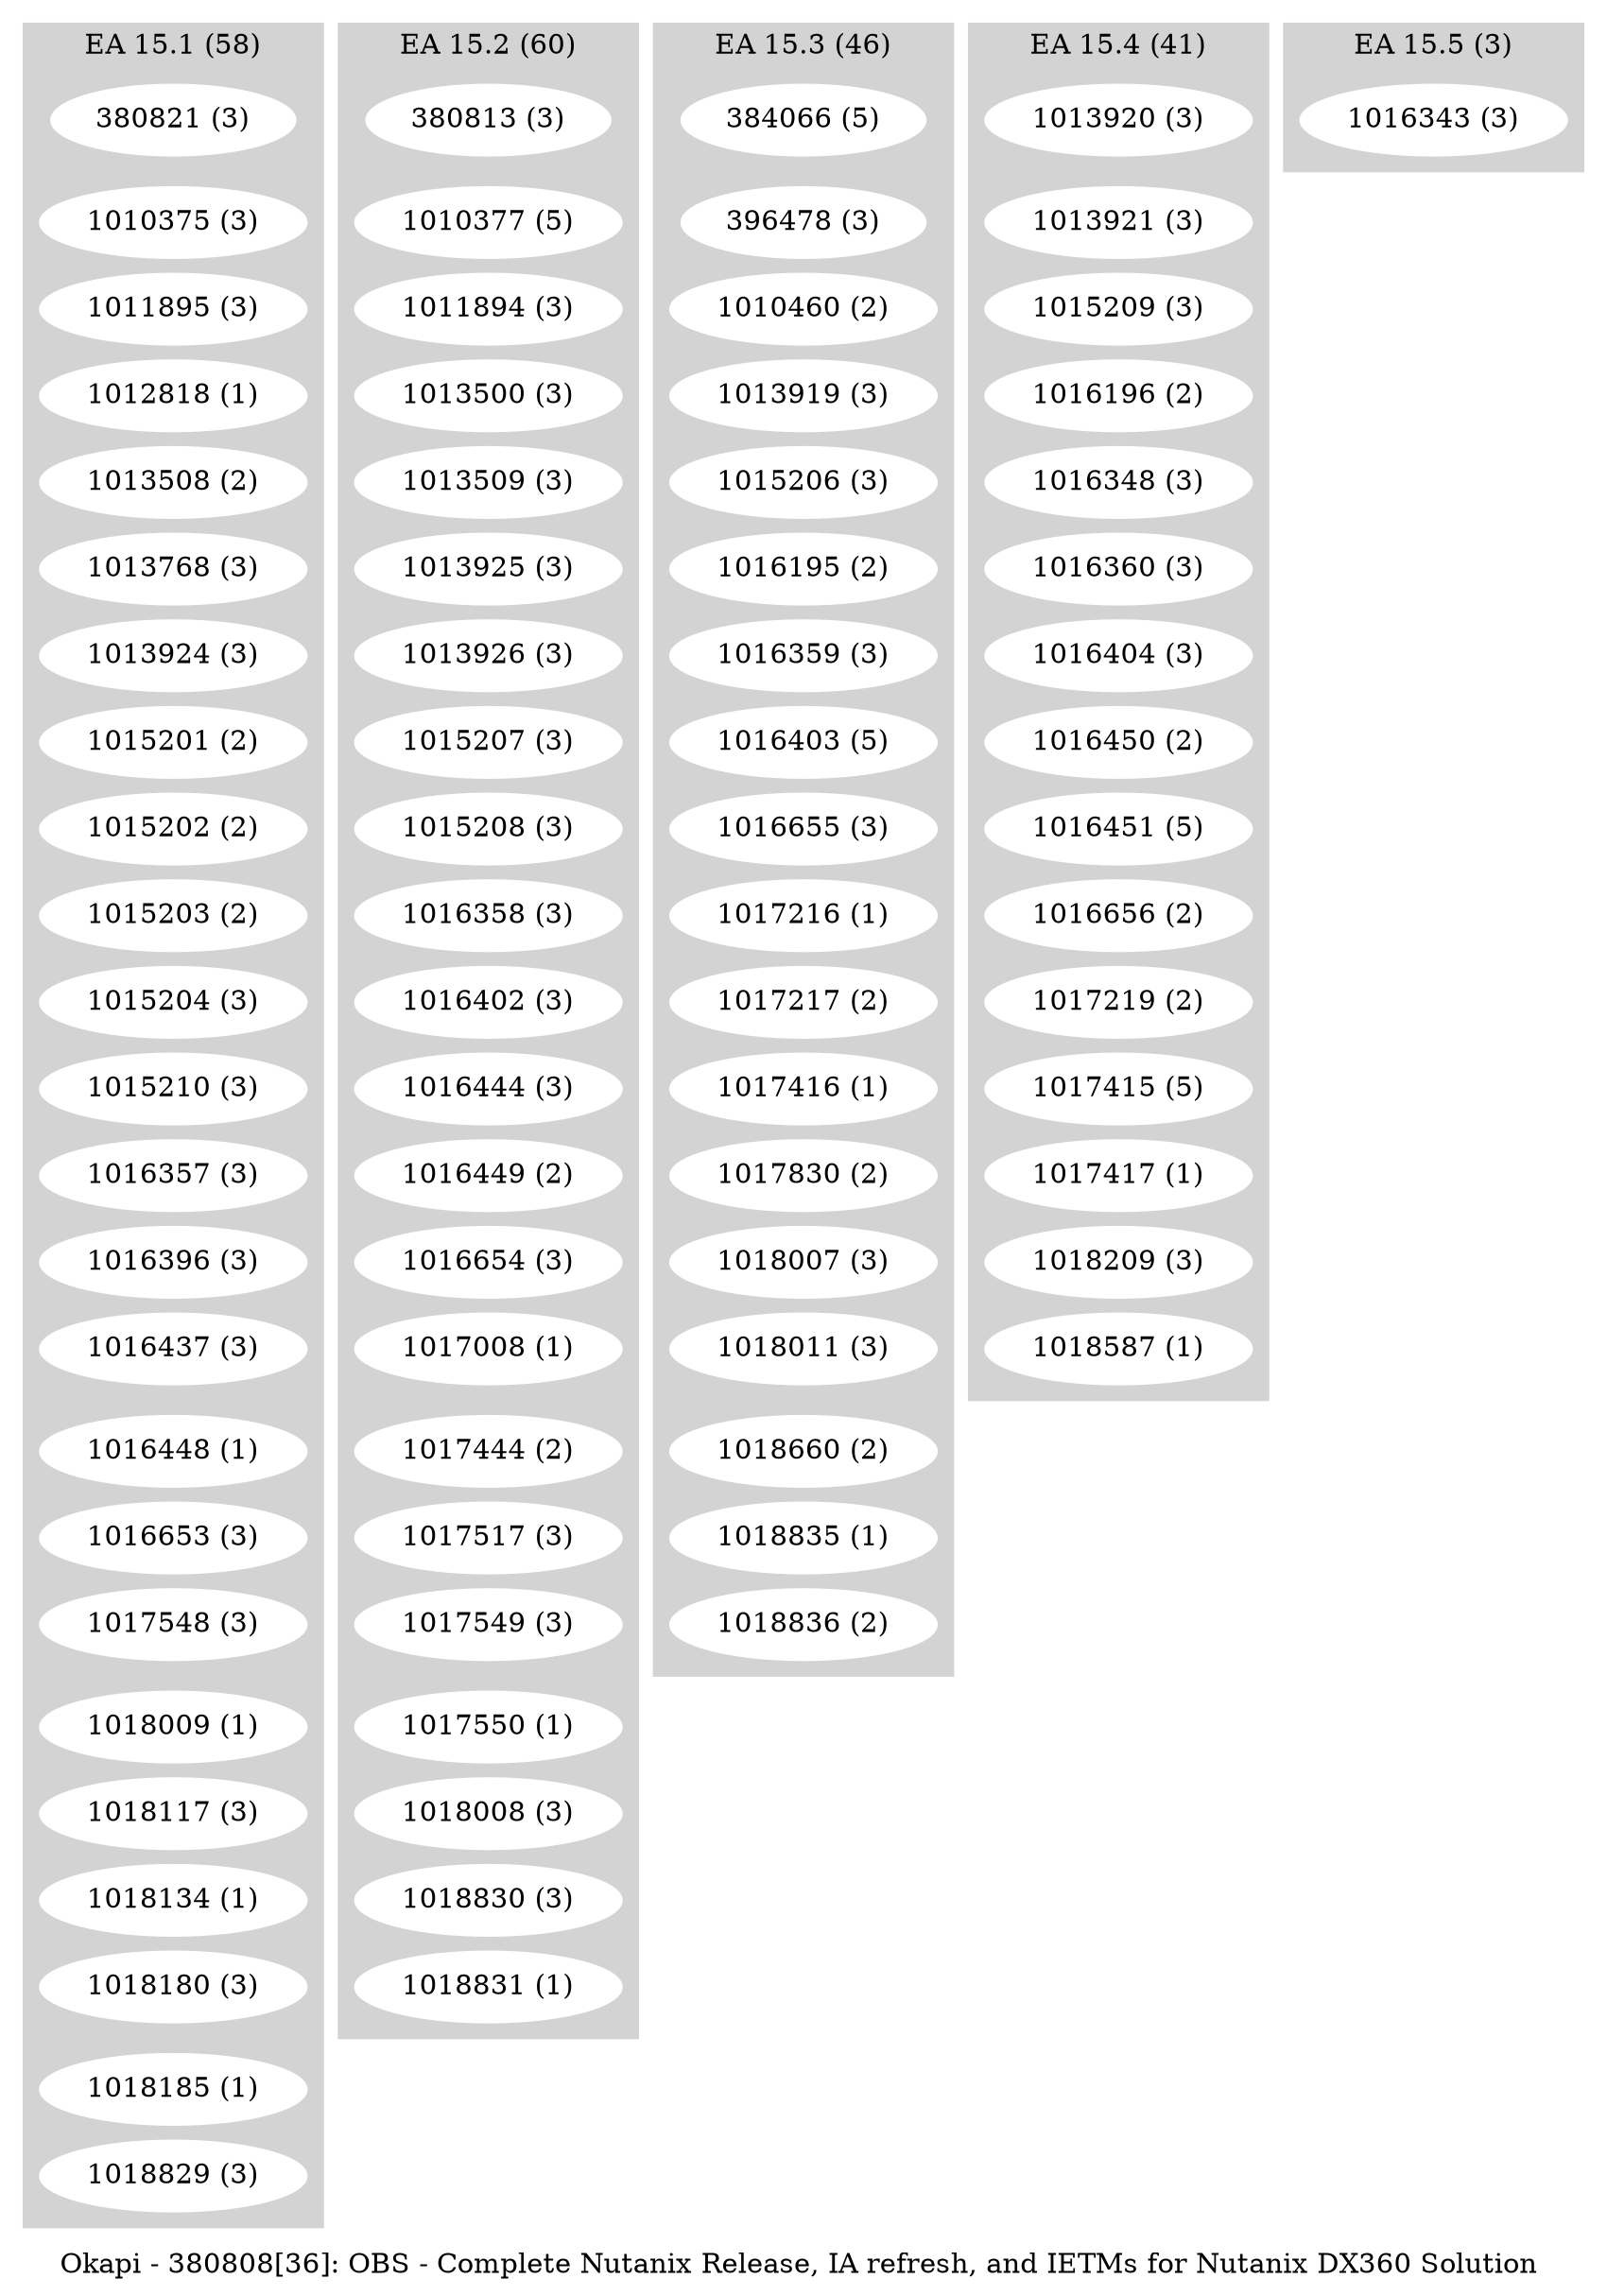 digraph G {
    label = "Okapi - 380808[36]: OBS - Complete Nutanix Release, IA refresh, and IETMs for Nutanix DX360 Solution ";
    ranksep = .1
    subgraph cluster_1 {
        style=filled;
        color=lightgrey;
        node [style=filled,color=white];
        "380821 (3)" ->       
        "1010375 (3)" ->       
        "1011895 (3)" ->       
        "1012818 (1)" ->       
        "1013508 (2)" ->       
        "1013768 (3)" ->       
        "1013924 (3)" ->       
        "1015201 (2)" ->       
        "1015202 (2)" ->       
        "1015203 (2)" ->       
        "1015204 (3)" ->       
        "1015210 (3)" ->       
        "1016357 (3)" ->       
        "1016396 (3)" ->       
        "1016437 (3)" ->       
        "1016448 (1)" ->       
        "1016653 (3)" ->       
        "1017548 (3)" ->       
        "1018009 (1)" ->       
        "1018117 (3)" ->       
        "1018134 (1)" ->       
        "1018180 (3)" ->       
        "1018185 (1)" ->       
        "1018829 (3)"
        [style=invis];
        label = "EA 15.1 (58)";
    }
    subgraph cluster_2 {
        style=filled;
        color=lightgrey;
        node [style=filled,color=white];
        "380813 (3)" ->       
        "1010377 (5)" ->       
        "1011894 (3)" ->       
        "1013500 (3)" ->       
        "1013509 (3)" ->       
        "1013925 (3)" ->       
        "1013926 (3)" ->       
        "1015207 (3)" ->       
        "1015208 (3)" ->       
        "1016358 (3)" ->       
        "1016402 (3)" ->       
        "1016444 (3)" ->       
        "1016449 (2)" ->       
        "1016654 (3)" ->       
        "1017008 (1)" ->       
        "1017444 (2)" ->       
        "1017517 (3)" ->       
        "1017549 (3)" ->       
        "1017550 (1)" ->       
        "1018008 (3)" ->       
        "1018830 (3)" ->       
        "1018831 (1)"
        [style=invis];
        label = "EA 15.2 (60)";
    }
    subgraph cluster_3 {
        style=filled;
        color=lightgrey;
        node [style=filled,color=white];
        "384066 (5)" ->       
        "396478 (3)" ->       
        "1010460 (2)" ->       
        "1013919 (3)" ->       
        "1015206 (3)" ->       
        "1016195 (2)" ->       
        "1016359 (3)" ->       
        "1016403 (5)" ->       
        "1016655 (3)" ->       
        "1017216 (1)" ->       
        "1017217 (2)" ->       
        "1017416 (1)" ->       
        "1017830 (2)" ->       
        "1018007 (3)" ->       
        "1018011 (3)" ->       
        "1018660 (2)" ->       
        "1018835 (1)" ->       
        "1018836 (2)"
        [style=invis];
        label = "EA 15.3 (46)";
    }
    subgraph cluster_4 {
        style=filled;
        color=lightgrey;
        node [style=filled,color=white];
        "1013920 (3)" ->       
        "1013921 (3)" ->       
        "1015209 (3)" ->       
        "1016196 (2)" ->       
        "1016348 (3)" ->       
        "1016360 (3)" ->       
        "1016404 (3)" ->       
        "1016450 (2)" ->       
        "1016451 (5)" ->       
        "1016656 (2)" ->       
        "1017219 (2)" ->       
        "1017415 (5)" ->       
        "1017417 (1)" ->       
        "1018209 (3)" ->       
        "1018587 (1)"
        [style=invis];
        label = "EA 15.4 (41)";
    }
    subgraph cluster_5 {
        style=filled;
        color=lightgrey;
        node [style=filled,color=white];
        "1016343 (3)"
        ;
        label = "EA 15.5 (3)";
    }
}
